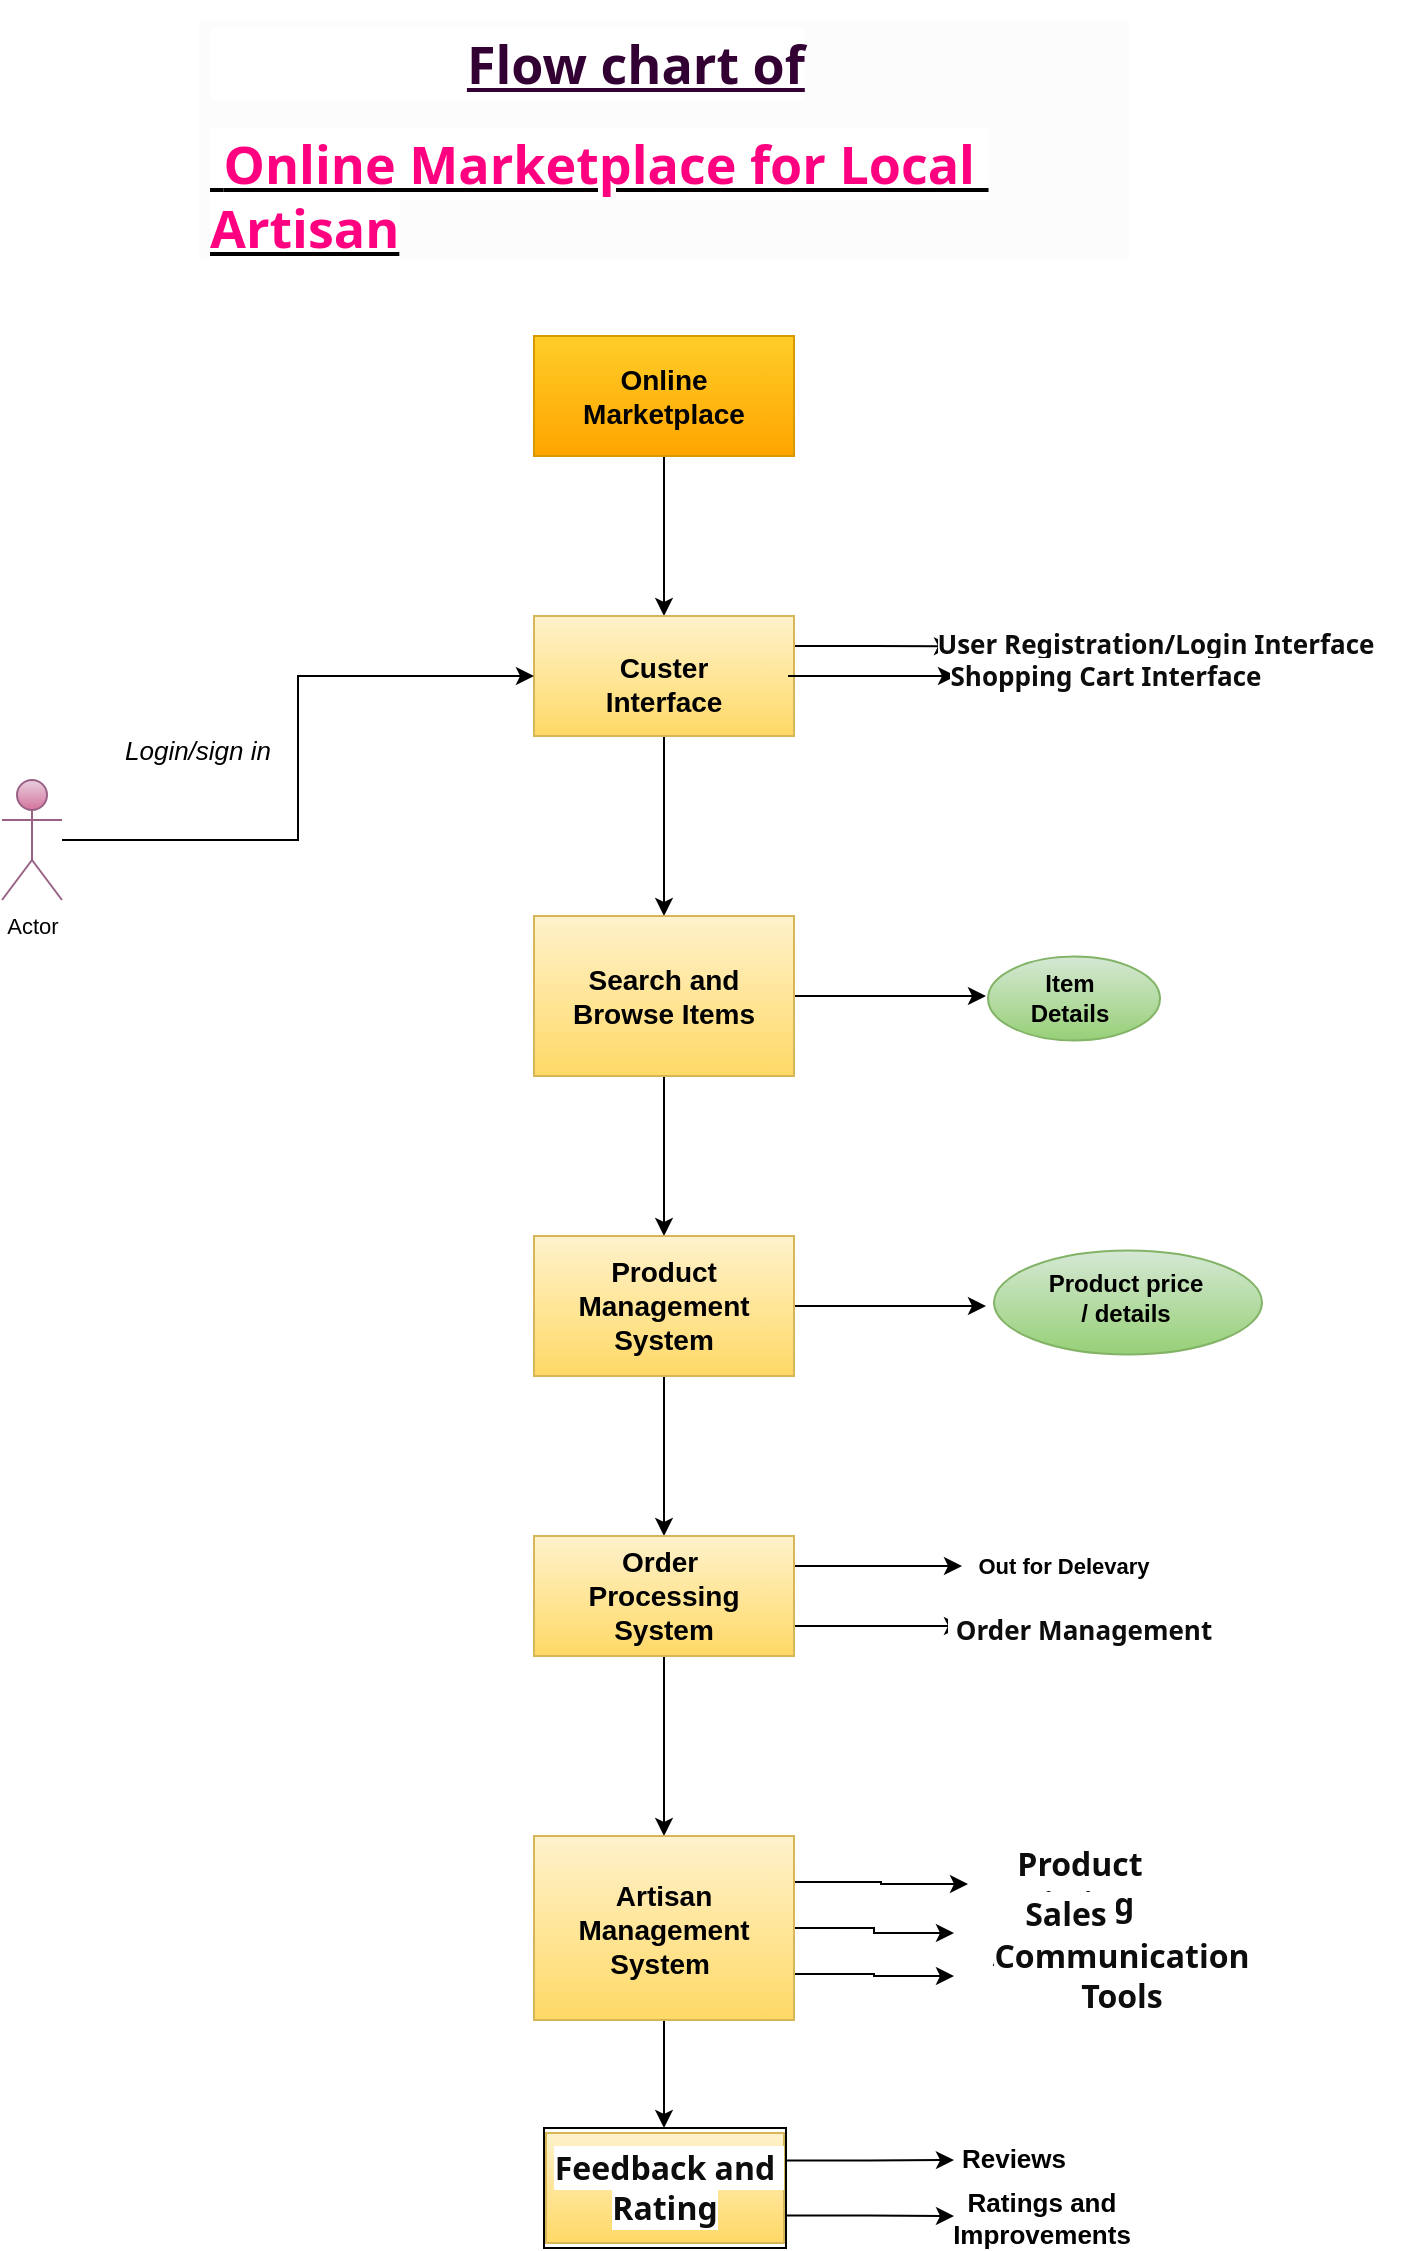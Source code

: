 <mxfile version="24.0.8" type="device">
  <diagram name="Page-1" id="TFyEstIpNz1g8X40_rJP">
    <mxGraphModel dx="1290" dy="1657" grid="1" gridSize="12" guides="1" tooltips="1" connect="1" arrows="1" fold="1" page="1" pageScale="1" pageWidth="850" pageHeight="1100" math="0" shadow="0">
      <root>
        <mxCell id="0" />
        <mxCell id="1" parent="0" />
        <mxCell id="H4pCpXix8s1CyEWfaY8b-9" style="edgeStyle=orthogonalEdgeStyle;rounded=0;orthogonalLoop=1;jettySize=auto;html=1;exitX=0.5;exitY=1;exitDx=0;exitDy=0;" parent="1" source="H4pCpXix8s1CyEWfaY8b-2" edge="1">
          <mxGeometry relative="1" as="geometry">
            <mxPoint x="415" y="238" as="targetPoint" />
          </mxGeometry>
        </mxCell>
        <mxCell id="H4pCpXix8s1CyEWfaY8b-2" value="" style="rounded=0;whiteSpace=wrap;html=1;fillColor=#ffcd28;gradientColor=#ffa500;strokeColor=#d79b00;" parent="1" vertex="1">
          <mxGeometry x="350" y="98" width="130" height="60" as="geometry" />
        </mxCell>
        <mxCell id="H4pCpXix8s1CyEWfaY8b-7" value="&lt;b style=&quot;font-size: 14px;&quot;&gt;Online Marketplace&lt;/b&gt;" style="text;html=1;align=center;verticalAlign=middle;whiteSpace=wrap;rounded=0;fontSize=14;" parent="1" vertex="1">
          <mxGeometry x="385" y="113" width="60" height="30" as="geometry" />
        </mxCell>
        <mxCell id="H4pCpXix8s1CyEWfaY8b-14" style="edgeStyle=orthogonalEdgeStyle;rounded=0;orthogonalLoop=1;jettySize=auto;html=1;exitX=0.5;exitY=1;exitDx=0;exitDy=0;" parent="1" source="H4pCpXix8s1CyEWfaY8b-10" edge="1">
          <mxGeometry relative="1" as="geometry">
            <mxPoint x="415" y="388" as="targetPoint" />
          </mxGeometry>
        </mxCell>
        <mxCell id="H4pCpXix8s1CyEWfaY8b-76" style="edgeStyle=orthogonalEdgeStyle;rounded=0;orthogonalLoop=1;jettySize=auto;html=1;exitX=1;exitY=0.25;exitDx=0;exitDy=0;" parent="1" source="H4pCpXix8s1CyEWfaY8b-10" edge="1">
          <mxGeometry relative="1" as="geometry">
            <mxPoint x="559" y="253.105" as="targetPoint" />
          </mxGeometry>
        </mxCell>
        <mxCell id="H4pCpXix8s1CyEWfaY8b-10" value="" style="rounded=0;whiteSpace=wrap;html=1;fillColor=#fff2cc;gradientColor=#ffd966;strokeColor=#d6b656;" parent="1" vertex="1">
          <mxGeometry x="350" y="238" width="130" height="60" as="geometry" />
        </mxCell>
        <mxCell id="H4pCpXix8s1CyEWfaY8b-11" value="&lt;b style=&quot;font-size: 14px;&quot;&gt;Custer Interface&lt;/b&gt;" style="text;html=1;align=center;verticalAlign=middle;whiteSpace=wrap;rounded=0;strokeWidth=3;strokeColor=none;fontSize=14;" parent="1" vertex="1">
          <mxGeometry x="371.25" y="245.5" width="87.5" height="52.5" as="geometry" />
        </mxCell>
        <mxCell id="H4pCpXix8s1CyEWfaY8b-18" style="edgeStyle=orthogonalEdgeStyle;rounded=0;orthogonalLoop=1;jettySize=auto;html=1;exitX=0.5;exitY=1;exitDx=0;exitDy=0;" parent="1" source="H4pCpXix8s1CyEWfaY8b-15" edge="1">
          <mxGeometry relative="1" as="geometry">
            <mxPoint x="415" y="548" as="targetPoint" />
          </mxGeometry>
        </mxCell>
        <mxCell id="H4pCpXix8s1CyEWfaY8b-87" style="edgeStyle=orthogonalEdgeStyle;rounded=0;orthogonalLoop=1;jettySize=auto;html=1;exitX=1;exitY=0.5;exitDx=0;exitDy=0;" parent="1" source="H4pCpXix8s1CyEWfaY8b-15" edge="1">
          <mxGeometry relative="1" as="geometry">
            <mxPoint x="576" y="428" as="targetPoint" />
          </mxGeometry>
        </mxCell>
        <mxCell id="H4pCpXix8s1CyEWfaY8b-15" value="" style="rounded=0;whiteSpace=wrap;html=1;fillColor=#fff2cc;gradientColor=#ffd966;strokeColor=#d6b656;" parent="1" vertex="1">
          <mxGeometry x="350" y="388" width="130" height="80" as="geometry" />
        </mxCell>
        <mxCell id="H4pCpXix8s1CyEWfaY8b-17" value="&lt;b style=&quot;font-size: 14px;&quot;&gt;Search and Browse Items&lt;/b&gt;" style="text;html=1;align=center;verticalAlign=middle;whiteSpace=wrap;rounded=0;fontSize=14;" parent="1" vertex="1">
          <mxGeometry x="366.88" y="411.75" width="96.25" height="32.5" as="geometry" />
        </mxCell>
        <mxCell id="H4pCpXix8s1CyEWfaY8b-21" style="edgeStyle=orthogonalEdgeStyle;rounded=0;orthogonalLoop=1;jettySize=auto;html=1;exitX=0.5;exitY=1;exitDx=0;exitDy=0;" parent="1" source="H4pCpXix8s1CyEWfaY8b-19" edge="1">
          <mxGeometry relative="1" as="geometry">
            <mxPoint x="415" y="698" as="targetPoint" />
          </mxGeometry>
        </mxCell>
        <mxCell id="H4pCpXix8s1CyEWfaY8b-89" style="edgeStyle=orthogonalEdgeStyle;rounded=0;orthogonalLoop=1;jettySize=auto;html=1;exitX=1;exitY=0.5;exitDx=0;exitDy=0;" parent="1" source="H4pCpXix8s1CyEWfaY8b-19" edge="1">
          <mxGeometry relative="1" as="geometry">
            <mxPoint x="576" y="583" as="targetPoint" />
          </mxGeometry>
        </mxCell>
        <mxCell id="H4pCpXix8s1CyEWfaY8b-19" value="" style="rounded=0;whiteSpace=wrap;html=1;fillColor=#fff2cc;gradientColor=#ffd966;strokeColor=#d6b656;" parent="1" vertex="1">
          <mxGeometry x="350" y="548" width="130" height="70" as="geometry" />
        </mxCell>
        <mxCell id="H4pCpXix8s1CyEWfaY8b-20" value="Product&lt;div style=&quot;font-size: 14px;&quot;&gt;Management&lt;/div&gt;&lt;div style=&quot;font-size: 14px;&quot;&gt;System&lt;/div&gt;" style="text;html=1;align=center;verticalAlign=middle;whiteSpace=wrap;rounded=0;fontStyle=1;fontSize=14;" parent="1" vertex="1">
          <mxGeometry x="385.01" y="565.5" width="60" height="35" as="geometry" />
        </mxCell>
        <mxCell id="H4pCpXix8s1CyEWfaY8b-24" style="edgeStyle=orthogonalEdgeStyle;rounded=0;orthogonalLoop=1;jettySize=auto;html=1;exitX=0.5;exitY=1;exitDx=0;exitDy=0;" parent="1" source="H4pCpXix8s1CyEWfaY8b-22" edge="1">
          <mxGeometry relative="1" as="geometry">
            <mxPoint x="415" y="848" as="targetPoint" />
          </mxGeometry>
        </mxCell>
        <mxCell id="H4pCpXix8s1CyEWfaY8b-84" style="edgeStyle=orthogonalEdgeStyle;rounded=0;orthogonalLoop=1;jettySize=auto;html=1;exitX=1;exitY=0.25;exitDx=0;exitDy=0;" parent="1" source="H4pCpXix8s1CyEWfaY8b-22" edge="1">
          <mxGeometry relative="1" as="geometry">
            <mxPoint x="564" y="713" as="targetPoint" />
          </mxGeometry>
        </mxCell>
        <mxCell id="H4pCpXix8s1CyEWfaY8b-85" style="edgeStyle=orthogonalEdgeStyle;rounded=0;orthogonalLoop=1;jettySize=auto;html=1;exitX=1;exitY=0.75;exitDx=0;exitDy=0;" parent="1" source="H4pCpXix8s1CyEWfaY8b-22" edge="1">
          <mxGeometry relative="1" as="geometry">
            <mxPoint x="564" y="743" as="targetPoint" />
          </mxGeometry>
        </mxCell>
        <mxCell id="H4pCpXix8s1CyEWfaY8b-22" value="" style="rounded=0;whiteSpace=wrap;html=1;fillColor=#fff2cc;gradientColor=#ffd966;strokeColor=#d6b656;" parent="1" vertex="1">
          <mxGeometry x="350" y="698" width="130" height="60" as="geometry" />
        </mxCell>
        <mxCell id="H4pCpXix8s1CyEWfaY8b-23" value="Order&amp;nbsp;&lt;div&gt;Processing&lt;/div&gt;&lt;div&gt;System&lt;/div&gt;" style="text;html=1;align=center;verticalAlign=middle;whiteSpace=wrap;rounded=0;fontStyle=1;fontSize=14;" parent="1" vertex="1">
          <mxGeometry x="385" y="713" width="60" height="30" as="geometry" />
        </mxCell>
        <mxCell id="H4pCpXix8s1CyEWfaY8b-65" style="edgeStyle=orthogonalEdgeStyle;rounded=0;orthogonalLoop=1;jettySize=auto;html=1;exitX=1;exitY=0.25;exitDx=0;exitDy=0;entryX=0;entryY=0.5;entryDx=0;entryDy=0;" parent="1" source="H4pCpXix8s1CyEWfaY8b-25" target="H4pCpXix8s1CyEWfaY8b-54" edge="1">
          <mxGeometry relative="1" as="geometry" />
        </mxCell>
        <mxCell id="H4pCpXix8s1CyEWfaY8b-66" style="edgeStyle=orthogonalEdgeStyle;rounded=0;orthogonalLoop=1;jettySize=auto;html=1;exitX=1;exitY=0.5;exitDx=0;exitDy=0;entryX=0;entryY=0.5;entryDx=0;entryDy=0;" parent="1" source="H4pCpXix8s1CyEWfaY8b-25" target="H4pCpXix8s1CyEWfaY8b-63" edge="1">
          <mxGeometry relative="1" as="geometry" />
        </mxCell>
        <mxCell id="H4pCpXix8s1CyEWfaY8b-67" style="edgeStyle=orthogonalEdgeStyle;rounded=0;orthogonalLoop=1;jettySize=auto;html=1;exitX=1;exitY=0.75;exitDx=0;exitDy=0;entryX=0;entryY=0.5;entryDx=0;entryDy=0;" parent="1" source="H4pCpXix8s1CyEWfaY8b-25" target="H4pCpXix8s1CyEWfaY8b-64" edge="1">
          <mxGeometry relative="1" as="geometry" />
        </mxCell>
        <mxCell id="H4pCpXix8s1CyEWfaY8b-68" style="edgeStyle=orthogonalEdgeStyle;rounded=0;orthogonalLoop=1;jettySize=auto;html=1;exitX=0.5;exitY=1;exitDx=0;exitDy=0;" parent="1" source="H4pCpXix8s1CyEWfaY8b-25" edge="1">
          <mxGeometry relative="1" as="geometry">
            <mxPoint x="415" y="994" as="targetPoint" />
          </mxGeometry>
        </mxCell>
        <mxCell id="H4pCpXix8s1CyEWfaY8b-25" value="" style="rounded=0;whiteSpace=wrap;html=1;fillColor=#fff2cc;gradientColor=#ffd966;strokeColor=#d6b656;" parent="1" vertex="1">
          <mxGeometry x="350" y="848" width="130" height="92" as="geometry" />
        </mxCell>
        <mxCell id="H4pCpXix8s1CyEWfaY8b-27" value="Artisan&lt;div&gt;Management&lt;/div&gt;&lt;div&gt;System&amp;nbsp;&lt;div&gt;&lt;br&gt;&lt;/div&gt;&lt;/div&gt;" style="text;html=1;align=center;verticalAlign=middle;whiteSpace=wrap;rounded=0;fontStyle=1;fontSize=14;" parent="1" vertex="1">
          <mxGeometry x="385.01" y="880" width="60" height="46" as="geometry" />
        </mxCell>
        <mxCell id="H4pCpXix8s1CyEWfaY8b-33" style="edgeStyle=orthogonalEdgeStyle;rounded=0;orthogonalLoop=1;jettySize=auto;html=1;entryX=0;entryY=0.5;entryDx=0;entryDy=0;" parent="1" source="H4pCpXix8s1CyEWfaY8b-28" target="H4pCpXix8s1CyEWfaY8b-10" edge="1">
          <mxGeometry relative="1" as="geometry" />
        </mxCell>
        <mxCell id="H4pCpXix8s1CyEWfaY8b-28" value="Actor" style="shape=umlActor;verticalLabelPosition=bottom;verticalAlign=top;html=1;outlineConnect=0;fontSize=11;fillColor=#e6d0de;gradientColor=#d5739d;strokeColor=#996185;" parent="1" vertex="1">
          <mxGeometry x="84" y="320" width="30" height="60" as="geometry" />
        </mxCell>
        <mxCell id="H4pCpXix8s1CyEWfaY8b-34" value="Login/sign in" style="text;html=1;align=center;verticalAlign=middle;whiteSpace=wrap;rounded=0;fontStyle=2;fontSize=13;" parent="1" vertex="1">
          <mxGeometry x="140" y="290" width="84" height="30" as="geometry" />
        </mxCell>
        <mxCell id="H4pCpXix8s1CyEWfaY8b-36" value="" style="ellipse;whiteSpace=wrap;html=1;fillColor=#d5e8d4;gradientColor=#97d077;strokeColor=#82b366;" parent="1" vertex="1">
          <mxGeometry x="577" y="408.25" width="86" height="42" as="geometry" />
        </mxCell>
        <mxCell id="H4pCpXix8s1CyEWfaY8b-43" value="Out for Delevary" style="text;html=1;align=center;verticalAlign=middle;whiteSpace=wrap;rounded=0;fontStyle=1;fontSize=11;" parent="1" vertex="1">
          <mxGeometry x="567" y="690" width="96" height="46" as="geometry" />
        </mxCell>
        <mxCell id="H4pCpXix8s1CyEWfaY8b-44" value="Item Details" style="text;html=1;align=center;verticalAlign=middle;whiteSpace=wrap;rounded=0;fontStyle=1" parent="1" vertex="1">
          <mxGeometry x="588" y="414.25" width="60" height="30" as="geometry" />
        </mxCell>
        <mxCell id="H4pCpXix8s1CyEWfaY8b-46" value="" style="ellipse;whiteSpace=wrap;html=1;fillColor=#d5e8d4;gradientColor=#97d077;strokeColor=#82b366;" parent="1" vertex="1">
          <mxGeometry x="580" y="555.25" width="134" height="52" as="geometry" />
        </mxCell>
        <mxCell id="H4pCpXix8s1CyEWfaY8b-48" value="Product price / details" style="text;html=1;align=center;verticalAlign=middle;whiteSpace=wrap;rounded=0;fontStyle=1" parent="1" vertex="1">
          <mxGeometry x="604" y="560" width="84" height="38.5" as="geometry" />
        </mxCell>
        <mxCell id="H4pCpXix8s1CyEWfaY8b-54" value="&lt;span style=&quot;border: 0px solid rgb(227, 227, 227); box-sizing: border-box; --tw-border-spacing-x: 0; --tw-border-spacing-y: 0; --tw-translate-x: 0; --tw-translate-y: 0; --tw-rotate: 0; --tw-skew-x: 0; --tw-skew-y: 0; --tw-scale-x: 1; --tw-scale-y: 1; --tw-pan-x: ; --tw-pan-y: ; --tw-pinch-zoom: ; --tw-scroll-snap-strictness: proximity; --tw-gradient-from-position: ; --tw-gradient-via-position: ; --tw-gradient-to-position: ; --tw-ordinal: ; --tw-slashed-zero: ; --tw-numeric-figure: ; --tw-numeric-spacing: ; --tw-numeric-fraction: ; --tw-ring-inset: ; --tw-ring-offset-width: 0px; --tw-ring-offset-color: #fff; --tw-ring-color: rgba(69,89,164,.5); --tw-ring-offset-shadow: 0 0 transparent; --tw-ring-shadow: 0 0 transparent; --tw-shadow: 0 0 transparent; --tw-shadow-colored: 0 0 transparent; --tw-blur: ; --tw-brightness: ; --tw-contrast: ; --tw-grayscale: ; --tw-hue-rotate: ; --tw-invert: ; --tw-saturate: ; --tw-sepia: ; --tw-drop-shadow: ; --tw-backdrop-blur: ; --tw-backdrop-brightness: ; --tw-backdrop-contrast: ; --tw-backdrop-grayscale: ; --tw-backdrop-hue-rotate: ; --tw-backdrop-invert: ; --tw-backdrop-opacity: ; --tw-backdrop-saturate: ; --tw-backdrop-sepia: ; font-weight: 600; color: rgb(13, 13, 13); font-family: Söhne, ui-sans-serif, system-ui, -apple-system, &amp;quot;Segoe UI&amp;quot;, Roboto, Ubuntu, Cantarell, &amp;quot;Noto Sans&amp;quot;, sans-serif, &amp;quot;Helvetica Neue&amp;quot;, Arial, &amp;quot;Apple Color Emoji&amp;quot;, &amp;quot;Segoe UI Emoji&amp;quot;, &amp;quot;Segoe UI Symbol&amp;quot;, &amp;quot;Noto Color Emoji&amp;quot;; font-size: 16px; text-align: left; white-space-collapse: preserve; background-color: rgb(255, 255, 255);&quot;&gt;Product Listing&lt;/span&gt;" style="text;html=1;align=center;verticalAlign=middle;whiteSpace=wrap;rounded=0;" parent="1" vertex="1">
          <mxGeometry x="567" y="854" width="112" height="36" as="geometry" />
        </mxCell>
        <mxCell id="H4pCpXix8s1CyEWfaY8b-63" value="&lt;span style=&quot;border: 0px solid rgb(227, 227, 227); box-sizing: border-box; --tw-border-spacing-x: 0; --tw-border-spacing-y: 0; --tw-translate-x: 0; --tw-translate-y: 0; --tw-rotate: 0; --tw-skew-x: 0; --tw-skew-y: 0; --tw-scale-x: 1; --tw-scale-y: 1; --tw-pan-x: ; --tw-pan-y: ; --tw-pinch-zoom: ; --tw-scroll-snap-strictness: proximity; --tw-gradient-from-position: ; --tw-gradient-via-position: ; --tw-gradient-to-position: ; --tw-ordinal: ; --tw-slashed-zero: ; --tw-numeric-figure: ; --tw-numeric-spacing: ; --tw-numeric-fraction: ; --tw-ring-inset: ; --tw-ring-offset-width: 0px; --tw-ring-offset-color: #fff; --tw-ring-color: rgba(69,89,164,.5); --tw-ring-offset-shadow: 0 0 transparent; --tw-ring-shadow: 0 0 transparent; --tw-shadow: 0 0 transparent; --tw-shadow-colored: 0 0 transparent; --tw-blur: ; --tw-brightness: ; --tw-contrast: ; --tw-grayscale: ; --tw-hue-rotate: ; --tw-invert: ; --tw-saturate: ; --tw-sepia: ; --tw-drop-shadow: ; --tw-backdrop-blur: ; --tw-backdrop-brightness: ; --tw-backdrop-contrast: ; --tw-backdrop-grayscale: ; --tw-backdrop-hue-rotate: ; --tw-backdrop-invert: ; --tw-backdrop-opacity: ; --tw-backdrop-saturate: ; --tw-backdrop-sepia: ; font-weight: 600; color: rgb(13, 13, 13); font-family: Söhne, ui-sans-serif, system-ui, -apple-system, &amp;quot;Segoe UI&amp;quot;, Roboto, Ubuntu, Cantarell, &amp;quot;Noto Sans&amp;quot;, sans-serif, &amp;quot;Helvetica Neue&amp;quot;, Arial, &amp;quot;Apple Color Emoji&amp;quot;, &amp;quot;Segoe UI Emoji&amp;quot;, &amp;quot;Segoe UI Symbol&amp;quot;, &amp;quot;Noto Color Emoji&amp;quot;; font-size: 16px; text-align: left; white-space-collapse: preserve; background-color: rgb(255, 255, 255);&quot;&gt;Sales Analytics&lt;/span&gt;" style="text;html=1;align=center;verticalAlign=middle;whiteSpace=wrap;rounded=0;" parent="1" vertex="1">
          <mxGeometry x="560" y="880" width="112" height="33" as="geometry" />
        </mxCell>
        <mxCell id="H4pCpXix8s1CyEWfaY8b-64" value="&lt;span style=&quot;border: 0px solid rgb(227, 227, 227); box-sizing: border-box; --tw-border-spacing-x: 0; --tw-border-spacing-y: 0; --tw-translate-x: 0; --tw-translate-y: 0; --tw-rotate: 0; --tw-skew-x: 0; --tw-skew-y: 0; --tw-scale-x: 1; --tw-scale-y: 1; --tw-pan-x: ; --tw-pan-y: ; --tw-pinch-zoom: ; --tw-scroll-snap-strictness: proximity; --tw-gradient-from-position: ; --tw-gradient-via-position: ; --tw-gradient-to-position: ; --tw-ordinal: ; --tw-slashed-zero: ; --tw-numeric-figure: ; --tw-numeric-spacing: ; --tw-numeric-fraction: ; --tw-ring-inset: ; --tw-ring-offset-width: 0px; --tw-ring-offset-color: #fff; --tw-ring-color: rgba(69,89,164,.5); --tw-ring-offset-shadow: 0 0 transparent; --tw-ring-shadow: 0 0 transparent; --tw-shadow: 0 0 transparent; --tw-shadow-colored: 0 0 transparent; --tw-blur: ; --tw-brightness: ; --tw-contrast: ; --tw-grayscale: ; --tw-hue-rotate: ; --tw-invert: ; --tw-saturate: ; --tw-sepia: ; --tw-drop-shadow: ; --tw-backdrop-blur: ; --tw-backdrop-brightness: ; --tw-backdrop-contrast: ; --tw-backdrop-grayscale: ; --tw-backdrop-hue-rotate: ; --tw-backdrop-invert: ; --tw-backdrop-opacity: ; --tw-backdrop-saturate: ; --tw-backdrop-sepia: ; font-weight: 600; color: rgb(13, 13, 13); font-family: Söhne, ui-sans-serif, system-ui, -apple-system, &amp;quot;Segoe UI&amp;quot;, Roboto, Ubuntu, Cantarell, &amp;quot;Noto Sans&amp;quot;, sans-serif, &amp;quot;Helvetica Neue&amp;quot;, Arial, &amp;quot;Apple Color Emoji&amp;quot;, &amp;quot;Segoe UI Emoji&amp;quot;, &amp;quot;Segoe UI Symbol&amp;quot;, &amp;quot;Noto Color Emoji&amp;quot;; font-size: 16px; text-align: left; white-space-collapse: preserve; background-color: rgb(255, 255, 255);&quot;&gt;Communication Tools&lt;/span&gt;" style="text;html=1;align=center;verticalAlign=middle;whiteSpace=wrap;rounded=0;" parent="1" vertex="1">
          <mxGeometry x="560" y="896" width="168" height="44" as="geometry" />
        </mxCell>
        <mxCell id="H4pCpXix8s1CyEWfaY8b-69" value="" style="rounded=0;whiteSpace=wrap;html=1;" parent="1" vertex="1">
          <mxGeometry x="355.01" y="994" width="120.99" height="60" as="geometry" />
        </mxCell>
        <mxCell id="H4pCpXix8s1CyEWfaY8b-72" style="edgeStyle=orthogonalEdgeStyle;rounded=0;orthogonalLoop=1;jettySize=auto;html=1;exitX=1;exitY=0.25;exitDx=0;exitDy=0;" parent="1" source="H4pCpXix8s1CyEWfaY8b-70" edge="1">
          <mxGeometry relative="1" as="geometry">
            <mxPoint x="560" y="1010" as="targetPoint" />
          </mxGeometry>
        </mxCell>
        <mxCell id="H4pCpXix8s1CyEWfaY8b-73" style="edgeStyle=orthogonalEdgeStyle;rounded=0;orthogonalLoop=1;jettySize=auto;html=1;exitX=1;exitY=0.75;exitDx=0;exitDy=0;" parent="1" source="H4pCpXix8s1CyEWfaY8b-70" edge="1">
          <mxGeometry relative="1" as="geometry">
            <mxPoint x="560" y="1038" as="targetPoint" />
          </mxGeometry>
        </mxCell>
        <mxCell id="H4pCpXix8s1CyEWfaY8b-70" value="&lt;span style=&quot;border: 0px solid rgb(227, 227, 227); box-sizing: border-box; --tw-border-spacing-x: 0; --tw-border-spacing-y: 0; --tw-translate-x: 0; --tw-translate-y: 0; --tw-rotate: 0; --tw-skew-x: 0; --tw-skew-y: 0; --tw-scale-x: 1; --tw-scale-y: 1; --tw-pan-x: ; --tw-pan-y: ; --tw-pinch-zoom: ; --tw-scroll-snap-strictness: proximity; --tw-gradient-from-position: ; --tw-gradient-via-position: ; --tw-gradient-to-position: ; --tw-ordinal: ; --tw-slashed-zero: ; --tw-numeric-figure: ; --tw-numeric-spacing: ; --tw-numeric-fraction: ; --tw-ring-inset: ; --tw-ring-offset-width: 0px; --tw-ring-offset-color: #fff; --tw-ring-color: rgba(69,89,164,.5); --tw-ring-offset-shadow: 0 0 transparent; --tw-ring-shadow: 0 0 transparent; --tw-shadow: 0 0 transparent; --tw-shadow-colored: 0 0 transparent; --tw-blur: ; --tw-brightness: ; --tw-contrast: ; --tw-grayscale: ; --tw-hue-rotate: ; --tw-invert: ; --tw-saturate: ; --tw-sepia: ; --tw-drop-shadow: ; --tw-backdrop-blur: ; --tw-backdrop-brightness: ; --tw-backdrop-contrast: ; --tw-backdrop-grayscale: ; --tw-backdrop-hue-rotate: ; --tw-backdrop-invert: ; --tw-backdrop-opacity: ; --tw-backdrop-saturate: ; --tw-backdrop-sepia: ; font-weight: 600; color: rgb(13, 13, 13); font-family: Söhne, ui-sans-serif, system-ui, -apple-system, &amp;quot;Segoe UI&amp;quot;, Roboto, Ubuntu, Cantarell, &amp;quot;Noto Sans&amp;quot;, sans-serif, &amp;quot;Helvetica Neue&amp;quot;, Arial, &amp;quot;Apple Color Emoji&amp;quot;, &amp;quot;Segoe UI Emoji&amp;quot;, &amp;quot;Segoe UI Symbol&amp;quot;, &amp;quot;Noto Color Emoji&amp;quot;; font-size: 16px; text-align: left; white-space-collapse: preserve; background-color: rgb(255, 255, 255);&quot;&gt;Feedback and Rating&lt;/span&gt;" style="text;html=1;align=center;verticalAlign=middle;whiteSpace=wrap;rounded=0;fillColor=#fff2cc;gradientColor=#ffd966;strokeColor=#d6b656;" parent="1" vertex="1">
          <mxGeometry x="356" y="996.5" width="119" height="55" as="geometry" />
        </mxCell>
        <mxCell id="H4pCpXix8s1CyEWfaY8b-71" value="Reviews" style="text;html=1;align=center;verticalAlign=middle;whiteSpace=wrap;rounded=0;fontSize=13;fontStyle=1" parent="1" vertex="1">
          <mxGeometry x="560" y="994" width="60" height="30" as="geometry" />
        </mxCell>
        <mxCell id="H4pCpXix8s1CyEWfaY8b-74" value="&lt;b style=&quot;font-size: 13px;&quot;&gt;Ratings and Improvements&lt;/b&gt;" style="text;html=1;align=center;verticalAlign=middle;whiteSpace=wrap;rounded=0;fontSize=13;" parent="1" vertex="1">
          <mxGeometry x="574" y="1024" width="60" height="30" as="geometry" />
        </mxCell>
        <mxCell id="H4pCpXix8s1CyEWfaY8b-77" value="&lt;span style=&quot;border: 0px solid rgb(227, 227, 227); box-sizing: border-box; --tw-border-spacing-x: 0; --tw-border-spacing-y: 0; --tw-translate-x: 0; --tw-translate-y: 0; --tw-rotate: 0; --tw-skew-x: 0; --tw-skew-y: 0; --tw-scale-x: 1; --tw-scale-y: 1; --tw-pan-x: ; --tw-pan-y: ; --tw-pinch-zoom: ; --tw-scroll-snap-strictness: proximity; --tw-gradient-from-position: ; --tw-gradient-via-position: ; --tw-gradient-to-position: ; --tw-ordinal: ; --tw-slashed-zero: ; --tw-numeric-figure: ; --tw-numeric-spacing: ; --tw-numeric-fraction: ; --tw-ring-inset: ; --tw-ring-offset-width: 0px; --tw-ring-offset-color: #fff; --tw-ring-color: rgba(69,89,164,.5); --tw-ring-offset-shadow: 0 0 transparent; --tw-ring-shadow: 0 0 transparent; --tw-shadow: 0 0 transparent; --tw-shadow-colored: 0 0 transparent; --tw-blur: ; --tw-brightness: ; --tw-contrast: ; --tw-grayscale: ; --tw-hue-rotate: ; --tw-invert: ; --tw-saturate: ; --tw-sepia: ; --tw-drop-shadow: ; --tw-backdrop-blur: ; --tw-backdrop-brightness: ; --tw-backdrop-contrast: ; --tw-backdrop-grayscale: ; --tw-backdrop-hue-rotate: ; --tw-backdrop-invert: ; --tw-backdrop-opacity: ; --tw-backdrop-saturate: ; --tw-backdrop-sepia: ; font-weight: 600; color: rgb(13, 13, 13); font-family: Söhne, ui-sans-serif, system-ui, -apple-system, &amp;quot;Segoe UI&amp;quot;, Roboto, Ubuntu, Cantarell, &amp;quot;Noto Sans&amp;quot;, sans-serif, &amp;quot;Helvetica Neue&amp;quot;, Arial, &amp;quot;Apple Color Emoji&amp;quot;, &amp;quot;Segoe UI Emoji&amp;quot;, &amp;quot;Segoe UI Symbol&amp;quot;, &amp;quot;Noto Color Emoji&amp;quot;; font-size: 13px; text-align: left; white-space-collapse: preserve; background-color: rgb(255, 255, 255);&quot;&gt;User Registration/Login Interface&lt;/span&gt;" style="text;html=1;align=center;verticalAlign=middle;whiteSpace=wrap;rounded=0;fontSize=13;" parent="1" vertex="1">
          <mxGeometry x="538" y="221" width="246" height="61" as="geometry" />
        </mxCell>
        <mxCell id="H4pCpXix8s1CyEWfaY8b-79" style="edgeStyle=orthogonalEdgeStyle;rounded=0;orthogonalLoop=1;jettySize=auto;html=1;exitX=1;exitY=0.5;exitDx=0;exitDy=0;" parent="1" edge="1">
          <mxGeometry relative="1" as="geometry">
            <mxPoint x="477" y="268" as="sourcePoint" />
            <mxPoint x="561" y="268" as="targetPoint" />
          </mxGeometry>
        </mxCell>
        <mxCell id="H4pCpXix8s1CyEWfaY8b-80" value="&lt;span style=&quot;border: 0px solid rgb(227, 227, 227); box-sizing: border-box; --tw-border-spacing-x: 0; --tw-border-spacing-y: 0; --tw-translate-x: 0; --tw-translate-y: 0; --tw-rotate: 0; --tw-skew-x: 0; --tw-skew-y: 0; --tw-scale-x: 1; --tw-scale-y: 1; --tw-pan-x: ; --tw-pan-y: ; --tw-pinch-zoom: ; --tw-scroll-snap-strictness: proximity; --tw-gradient-from-position: ; --tw-gradient-via-position: ; --tw-gradient-to-position: ; --tw-ordinal: ; --tw-slashed-zero: ; --tw-numeric-figure: ; --tw-numeric-spacing: ; --tw-numeric-fraction: ; --tw-ring-inset: ; --tw-ring-offset-width: 0px; --tw-ring-offset-color: #fff; --tw-ring-color: rgba(69,89,164,.5); --tw-ring-offset-shadow: 0 0 transparent; --tw-ring-shadow: 0 0 transparent; --tw-shadow: 0 0 transparent; --tw-shadow-colored: 0 0 transparent; --tw-blur: ; --tw-brightness: ; --tw-contrast: ; --tw-grayscale: ; --tw-hue-rotate: ; --tw-invert: ; --tw-saturate: ; --tw-sepia: ; --tw-drop-shadow: ; --tw-backdrop-blur: ; --tw-backdrop-brightness: ; --tw-backdrop-contrast: ; --tw-backdrop-grayscale: ; --tw-backdrop-hue-rotate: ; --tw-backdrop-invert: ; --tw-backdrop-opacity: ; --tw-backdrop-saturate: ; --tw-backdrop-sepia: ; font-weight: 600; color: rgb(13, 13, 13); font-family: Söhne, ui-sans-serif, system-ui, -apple-system, &amp;quot;Segoe UI&amp;quot;, Roboto, Ubuntu, Cantarell, &amp;quot;Noto Sans&amp;quot;, sans-serif, &amp;quot;Helvetica Neue&amp;quot;, Arial, &amp;quot;Apple Color Emoji&amp;quot;, &amp;quot;Segoe UI Emoji&amp;quot;, &amp;quot;Segoe UI Symbol&amp;quot;, &amp;quot;Noto Color Emoji&amp;quot;; font-size: 13px; text-align: left; white-space-collapse: preserve; background-color: rgb(255, 255, 255);&quot;&gt;Shopping Cart Interface&lt;/span&gt;" style="text;html=1;align=center;verticalAlign=middle;whiteSpace=wrap;rounded=0;fontSize=13;" parent="1" vertex="1">
          <mxGeometry x="538" y="246.38" width="196" height="43.25" as="geometry" />
        </mxCell>
        <mxCell id="H4pCpXix8s1CyEWfaY8b-86" value="&lt;span style=&quot;color: rgb(13, 13, 13); font-family: Söhne, ui-sans-serif, system-ui, -apple-system, &amp;quot;Segoe UI&amp;quot;, Roboto, Ubuntu, Cantarell, &amp;quot;Noto Sans&amp;quot;, sans-serif, &amp;quot;Helvetica Neue&amp;quot;, Arial, &amp;quot;Apple Color Emoji&amp;quot;, &amp;quot;Segoe UI Emoji&amp;quot;, &amp;quot;Segoe UI Symbol&amp;quot;, &amp;quot;Noto Color Emoji&amp;quot;; text-align: left; white-space-collapse: preserve; background-color: rgb(255, 255, 255); font-size: 13px;&quot;&gt; &lt;/span&gt;&lt;span style=&quot;border: 0px solid rgb(227, 227, 227); box-sizing: border-box; --tw-border-spacing-x: 0; --tw-border-spacing-y: 0; --tw-translate-x: 0; --tw-translate-y: 0; --tw-rotate: 0; --tw-skew-x: 0; --tw-skew-y: 0; --tw-scale-x: 1; --tw-scale-y: 1; --tw-pan-x: ; --tw-pan-y: ; --tw-pinch-zoom: ; --tw-scroll-snap-strictness: proximity; --tw-gradient-from-position: ; --tw-gradient-via-position: ; --tw-gradient-to-position: ; --tw-ordinal: ; --tw-slashed-zero: ; --tw-numeric-figure: ; --tw-numeric-spacing: ; --tw-numeric-fraction: ; --tw-ring-inset: ; --tw-ring-offset-width: 0px; --tw-ring-offset-color: #fff; --tw-ring-color: rgba(69,89,164,.5); --tw-ring-offset-shadow: 0 0 transparent; --tw-ring-shadow: 0 0 transparent; --tw-shadow: 0 0 transparent; --tw-shadow-colored: 0 0 transparent; --tw-blur: ; --tw-brightness: ; --tw-contrast: ; --tw-grayscale: ; --tw-hue-rotate: ; --tw-invert: ; --tw-saturate: ; --tw-sepia: ; --tw-drop-shadow: ; --tw-backdrop-blur: ; --tw-backdrop-brightness: ; --tw-backdrop-contrast: ; --tw-backdrop-grayscale: ; --tw-backdrop-hue-rotate: ; --tw-backdrop-invert: ; --tw-backdrop-opacity: ; --tw-backdrop-saturate: ; --tw-backdrop-sepia: ; font-weight: 600; color: rgb(13, 13, 13); font-family: Söhne, ui-sans-serif, system-ui, -apple-system, &amp;quot;Segoe UI&amp;quot;, Roboto, Ubuntu, Cantarell, &amp;quot;Noto Sans&amp;quot;, sans-serif, &amp;quot;Helvetica Neue&amp;quot;, Arial, &amp;quot;Apple Color Emoji&amp;quot;, &amp;quot;Segoe UI Emoji&amp;quot;, &amp;quot;Segoe UI Symbol&amp;quot;, &amp;quot;Noto Color Emoji&amp;quot;; font-size: 13px; text-align: left; white-space-collapse: preserve; background-color: rgb(255, 255, 255);&quot;&gt;Order Management &lt;/span&gt;" style="text;html=1;align=center;verticalAlign=middle;whiteSpace=wrap;rounded=0;fontSize=13;" parent="1" vertex="1">
          <mxGeometry x="522" y="713" width="206" height="64" as="geometry" />
        </mxCell>
        <mxCell id="H4pCpXix8s1CyEWfaY8b-90" value="&lt;h1 style=&quot;font-size: 26px;&quot;&gt;&lt;span style=&quot;font-family: Söhne, ui-sans-serif, system-ui, -apple-system, &amp;quot;Segoe UI&amp;quot;, Roboto, Ubuntu, Cantarell, &amp;quot;Noto Sans&amp;quot;, sans-serif, &amp;quot;Helvetica Neue&amp;quot;, Arial, &amp;quot;Apple Color Emoji&amp;quot;, &amp;quot;Segoe UI Emoji&amp;quot;, &amp;quot;Segoe UI Symbol&amp;quot;, &amp;quot;Noto Color Emoji&amp;quot;; white-space-collapse: preserve; background-color: rgb(255, 255, 255);&quot;&gt;&lt;font color=&quot;#330033&quot; style=&quot;font-size: 26px;&quot;&gt;                   &lt;u&gt;Flow chart of&lt;/u&gt;&lt;/font&gt;&lt;/span&gt;&lt;/h1&gt;&lt;h1 style=&quot;font-size: 26px;&quot;&gt;&lt;u style=&quot;&quot;&gt;&lt;span style=&quot;font-family: Söhne, ui-sans-serif, system-ui, -apple-system, &amp;quot;Segoe UI&amp;quot;, Roboto, Ubuntu, Cantarell, &amp;quot;Noto Sans&amp;quot;, sans-serif, &amp;quot;Helvetica Neue&amp;quot;, Arial, &amp;quot;Apple Color Emoji&amp;quot;, &amp;quot;Segoe UI Emoji&amp;quot;, &amp;quot;Segoe UI Symbol&amp;quot;, &amp;quot;Noto Color Emoji&amp;quot;; white-space-collapse: preserve; background-color: rgb(255, 255, 255);&quot;&gt;&lt;font style=&quot;font-size: 26px;&quot; color=&quot;#ff0080&quot;&gt; Online Marketplace for Local Artisan&lt;/font&gt;&lt;/span&gt;&lt;/u&gt;&lt;/h1&gt;&lt;div style=&quot;font-size: 26px;&quot;&gt;&lt;span style=&quot;color: rgb(13, 13, 13); font-family: Söhne, ui-sans-serif, system-ui, -apple-system, &amp;quot;Segoe UI&amp;quot;, Roboto, Ubuntu, Cantarell, &amp;quot;Noto Sans&amp;quot;, sans-serif, &amp;quot;Helvetica Neue&amp;quot;, Arial, &amp;quot;Apple Color Emoji&amp;quot;, &amp;quot;Segoe UI Emoji&amp;quot;, &amp;quot;Segoe UI Symbol&amp;quot;, &amp;quot;Noto Color Emoji&amp;quot;; font-weight: 400; white-space-collapse: preserve; background-color: rgb(255, 255, 255);&quot;&gt;&lt;br&gt;&lt;/span&gt;&lt;/div&gt;" style="text;html=1;spacing=5;spacingTop=-20;whiteSpace=wrap;overflow=hidden;rounded=0;strokeWidth=4;fillColor=#FCFCFC;" parent="1" vertex="1">
          <mxGeometry x="182.5" y="-60" width="465" height="120" as="geometry" />
        </mxCell>
      </root>
    </mxGraphModel>
  </diagram>
</mxfile>
